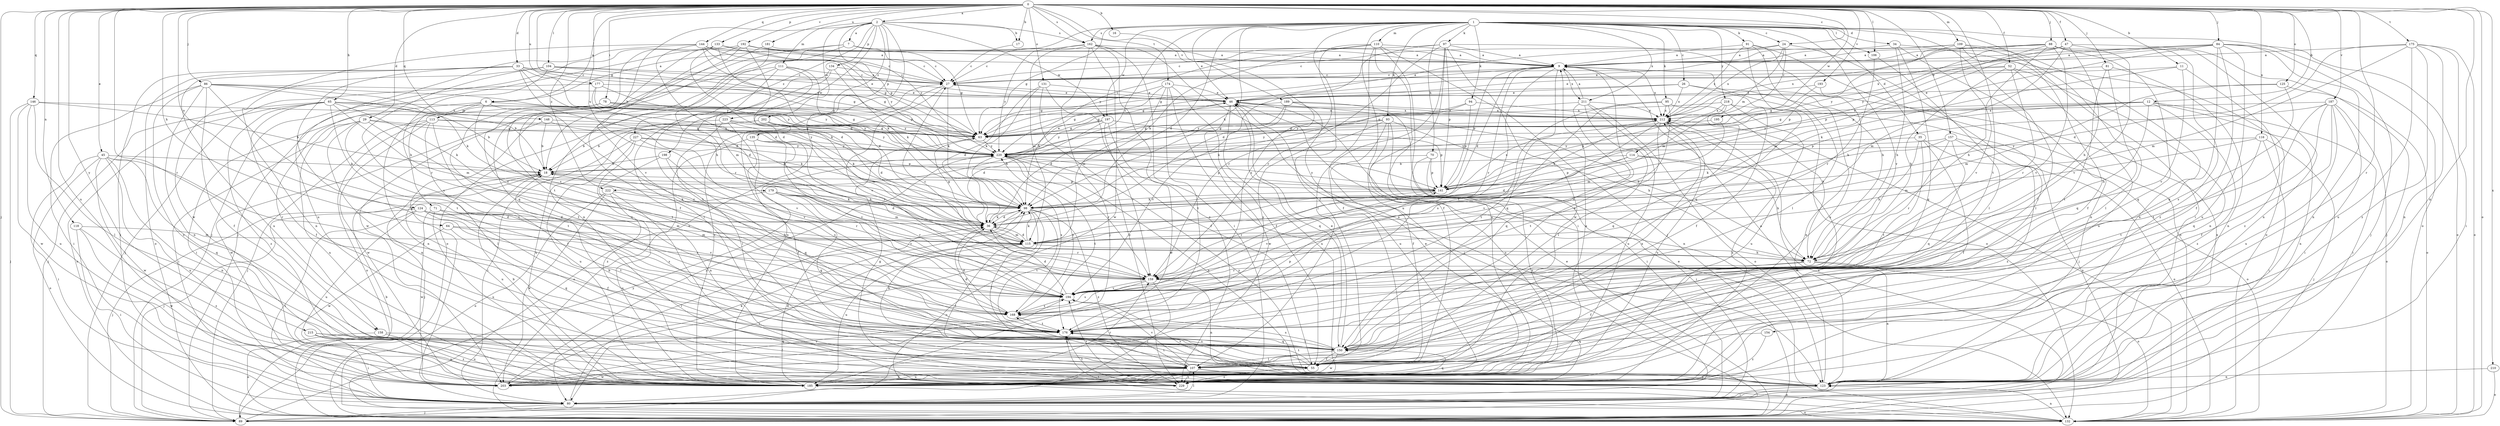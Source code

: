 strict digraph  {
0;
1;
2;
6;
7;
9;
11;
12;
16;
17;
18;
24;
26;
27;
29;
33;
34;
35;
36;
45;
46;
47;
52;
55;
63;
64;
65;
70;
71;
72;
78;
80;
81;
84;
86;
88;
89;
91;
93;
94;
95;
97;
98;
104;
106;
107;
109;
110;
111;
113;
114;
115;
116;
118;
123;
124;
125;
131;
132;
133;
134;
135;
141;
144;
146;
148;
150;
154;
157;
158;
159;
162;
168;
174;
175;
176;
177;
179;
181;
185;
187;
189;
192;
193;
194;
195;
197;
198;
202;
203;
210;
211;
212;
215;
218;
220;
222;
223;
227;
229;
0 -> 2  [label=a];
0 -> 6  [label=a];
0 -> 11  [label=b];
0 -> 12  [label=b];
0 -> 16  [label=b];
0 -> 17  [label=b];
0 -> 24  [label=c];
0 -> 29  [label=d];
0 -> 33  [label=d];
0 -> 45  [label=e];
0 -> 47  [label=f];
0 -> 52  [label=f];
0 -> 63  [label=g];
0 -> 64  [label=h];
0 -> 65  [label=h];
0 -> 78  [label=i];
0 -> 81  [label=j];
0 -> 84  [label=j];
0 -> 86  [label=j];
0 -> 88  [label=j];
0 -> 89  [label=j];
0 -> 104  [label=l];
0 -> 106  [label=l];
0 -> 109  [label=m];
0 -> 116  [label=n];
0 -> 118  [label=n];
0 -> 123  [label=n];
0 -> 124  [label=o];
0 -> 125  [label=o];
0 -> 131  [label=o];
0 -> 132  [label=o];
0 -> 133  [label=p];
0 -> 144  [label=q];
0 -> 146  [label=q];
0 -> 148  [label=q];
0 -> 154  [label=r];
0 -> 157  [label=r];
0 -> 158  [label=r];
0 -> 162  [label=s];
0 -> 174  [label=t];
0 -> 175  [label=t];
0 -> 176  [label=t];
0 -> 177  [label=u];
0 -> 179  [label=u];
0 -> 181  [label=u];
0 -> 185  [label=u];
0 -> 187  [label=v];
0 -> 189  [label=v];
0 -> 192  [label=v];
0 -> 193  [label=v];
0 -> 195  [label=w];
0 -> 210  [label=x];
0 -> 215  [label=y];
0 -> 222  [label=z];
1 -> 6  [label=a];
1 -> 24  [label=c];
1 -> 26  [label=c];
1 -> 34  [label=d];
1 -> 35  [label=d];
1 -> 36  [label=d];
1 -> 46  [label=e];
1 -> 55  [label=f];
1 -> 63  [label=g];
1 -> 70  [label=h];
1 -> 80  [label=i];
1 -> 91  [label=k];
1 -> 93  [label=k];
1 -> 94  [label=k];
1 -> 95  [label=k];
1 -> 97  [label=k];
1 -> 98  [label=k];
1 -> 106  [label=l];
1 -> 107  [label=l];
1 -> 110  [label=m];
1 -> 132  [label=o];
1 -> 162  [label=s];
1 -> 185  [label=u];
1 -> 194  [label=v];
1 -> 197  [label=w];
1 -> 211  [label=x];
1 -> 218  [label=y];
1 -> 222  [label=z];
2 -> 7  [label=a];
2 -> 17  [label=b];
2 -> 18  [label=b];
2 -> 111  [label=m];
2 -> 132  [label=o];
2 -> 134  [label=p];
2 -> 135  [label=p];
2 -> 162  [label=s];
2 -> 197  [label=w];
2 -> 198  [label=w];
2 -> 202  [label=w];
2 -> 220  [label=y];
2 -> 223  [label=z];
2 -> 227  [label=z];
6 -> 71  [label=h];
6 -> 113  [label=m];
6 -> 158  [label=r];
6 -> 176  [label=t];
6 -> 194  [label=v];
6 -> 220  [label=y];
7 -> 9  [label=a];
7 -> 27  [label=c];
7 -> 55  [label=f];
7 -> 63  [label=g];
7 -> 80  [label=i];
7 -> 123  [label=n];
9 -> 27  [label=c];
9 -> 36  [label=d];
9 -> 63  [label=g];
9 -> 132  [label=o];
9 -> 141  [label=p];
9 -> 150  [label=q];
9 -> 159  [label=r];
9 -> 176  [label=t];
9 -> 211  [label=x];
9 -> 212  [label=x];
11 -> 27  [label=c];
11 -> 98  [label=k];
11 -> 194  [label=v];
11 -> 229  [label=z];
12 -> 63  [label=g];
12 -> 72  [label=h];
12 -> 80  [label=i];
12 -> 123  [label=n];
12 -> 141  [label=p];
12 -> 212  [label=x];
12 -> 220  [label=y];
12 -> 229  [label=z];
16 -> 168  [label=s];
17 -> 27  [label=c];
18 -> 89  [label=j];
18 -> 141  [label=p];
18 -> 159  [label=r];
18 -> 185  [label=u];
24 -> 9  [label=a];
24 -> 46  [label=e];
24 -> 107  [label=l];
24 -> 114  [label=m];
24 -> 115  [label=m];
24 -> 212  [label=x];
26 -> 46  [label=e];
26 -> 55  [label=f];
26 -> 63  [label=g];
26 -> 123  [label=n];
26 -> 212  [label=x];
27 -> 46  [label=e];
27 -> 98  [label=k];
27 -> 185  [label=u];
27 -> 194  [label=v];
29 -> 63  [label=g];
29 -> 80  [label=i];
29 -> 98  [label=k];
29 -> 123  [label=n];
29 -> 168  [label=s];
29 -> 176  [label=t];
29 -> 185  [label=u];
33 -> 27  [label=c];
33 -> 36  [label=d];
33 -> 63  [label=g];
33 -> 80  [label=i];
33 -> 98  [label=k];
33 -> 132  [label=o];
33 -> 150  [label=q];
33 -> 185  [label=u];
33 -> 220  [label=y];
34 -> 9  [label=a];
34 -> 72  [label=h];
34 -> 123  [label=n];
34 -> 132  [label=o];
34 -> 150  [label=q];
35 -> 55  [label=f];
35 -> 72  [label=h];
35 -> 132  [label=o];
35 -> 176  [label=t];
35 -> 220  [label=y];
36 -> 63  [label=g];
36 -> 98  [label=k];
36 -> 115  [label=m];
36 -> 159  [label=r];
45 -> 18  [label=b];
45 -> 80  [label=i];
45 -> 123  [label=n];
45 -> 132  [label=o];
45 -> 150  [label=q];
45 -> 176  [label=t];
45 -> 185  [label=u];
45 -> 203  [label=w];
46 -> 27  [label=c];
46 -> 36  [label=d];
46 -> 72  [label=h];
46 -> 150  [label=q];
46 -> 185  [label=u];
46 -> 203  [label=w];
46 -> 212  [label=x];
47 -> 9  [label=a];
47 -> 46  [label=e];
47 -> 72  [label=h];
47 -> 89  [label=j];
47 -> 115  [label=m];
47 -> 194  [label=v];
47 -> 220  [label=y];
52 -> 27  [label=c];
52 -> 46  [label=e];
52 -> 72  [label=h];
52 -> 123  [label=n];
52 -> 159  [label=r];
52 -> 185  [label=u];
55 -> 98  [label=k];
55 -> 168  [label=s];
55 -> 176  [label=t];
55 -> 185  [label=u];
55 -> 229  [label=z];
63 -> 220  [label=y];
64 -> 115  [label=m];
64 -> 150  [label=q];
64 -> 159  [label=r];
64 -> 203  [label=w];
65 -> 18  [label=b];
65 -> 55  [label=f];
65 -> 89  [label=j];
65 -> 98  [label=k];
65 -> 115  [label=m];
65 -> 132  [label=o];
65 -> 176  [label=t];
65 -> 212  [label=x];
65 -> 220  [label=y];
65 -> 229  [label=z];
70 -> 18  [label=b];
70 -> 80  [label=i];
70 -> 141  [label=p];
70 -> 185  [label=u];
71 -> 36  [label=d];
71 -> 55  [label=f];
71 -> 115  [label=m];
71 -> 185  [label=u];
71 -> 203  [label=w];
72 -> 55  [label=f];
72 -> 123  [label=n];
72 -> 132  [label=o];
72 -> 159  [label=r];
78 -> 63  [label=g];
78 -> 80  [label=i];
78 -> 123  [label=n];
78 -> 176  [label=t];
78 -> 212  [label=x];
78 -> 220  [label=y];
80 -> 89  [label=j];
80 -> 98  [label=k];
80 -> 107  [label=l];
80 -> 132  [label=o];
81 -> 27  [label=c];
81 -> 123  [label=n];
81 -> 150  [label=q];
81 -> 176  [label=t];
84 -> 9  [label=a];
84 -> 55  [label=f];
84 -> 89  [label=j];
84 -> 115  [label=m];
84 -> 123  [label=n];
84 -> 132  [label=o];
84 -> 141  [label=p];
84 -> 150  [label=q];
84 -> 185  [label=u];
84 -> 212  [label=x];
86 -> 18  [label=b];
86 -> 46  [label=e];
86 -> 55  [label=f];
86 -> 80  [label=i];
86 -> 98  [label=k];
86 -> 123  [label=n];
86 -> 176  [label=t];
86 -> 220  [label=y];
86 -> 229  [label=z];
88 -> 9  [label=a];
88 -> 72  [label=h];
88 -> 123  [label=n];
88 -> 141  [label=p];
88 -> 150  [label=q];
88 -> 194  [label=v];
88 -> 212  [label=x];
88 -> 220  [label=y];
88 -> 229  [label=z];
89 -> 18  [label=b];
89 -> 46  [label=e];
89 -> 212  [label=x];
89 -> 220  [label=y];
91 -> 9  [label=a];
91 -> 107  [label=l];
91 -> 132  [label=o];
91 -> 150  [label=q];
91 -> 185  [label=u];
91 -> 212  [label=x];
93 -> 55  [label=f];
93 -> 63  [label=g];
93 -> 72  [label=h];
93 -> 80  [label=i];
93 -> 168  [label=s];
93 -> 185  [label=u];
93 -> 220  [label=y];
94 -> 63  [label=g];
94 -> 98  [label=k];
94 -> 141  [label=p];
94 -> 212  [label=x];
95 -> 72  [label=h];
95 -> 168  [label=s];
95 -> 176  [label=t];
95 -> 194  [label=v];
95 -> 212  [label=x];
97 -> 9  [label=a];
97 -> 27  [label=c];
97 -> 36  [label=d];
97 -> 55  [label=f];
97 -> 72  [label=h];
97 -> 107  [label=l];
97 -> 141  [label=p];
97 -> 159  [label=r];
97 -> 203  [label=w];
98 -> 36  [label=d];
98 -> 80  [label=i];
98 -> 107  [label=l];
98 -> 132  [label=o];
98 -> 176  [label=t];
98 -> 229  [label=z];
104 -> 27  [label=c];
104 -> 46  [label=e];
104 -> 63  [label=g];
104 -> 123  [label=n];
104 -> 159  [label=r];
104 -> 168  [label=s];
106 -> 107  [label=l];
106 -> 159  [label=r];
107 -> 18  [label=b];
107 -> 123  [label=n];
107 -> 132  [label=o];
107 -> 176  [label=t];
107 -> 185  [label=u];
107 -> 194  [label=v];
107 -> 203  [label=w];
107 -> 212  [label=x];
107 -> 229  [label=z];
109 -> 9  [label=a];
109 -> 27  [label=c];
109 -> 55  [label=f];
109 -> 107  [label=l];
109 -> 123  [label=n];
109 -> 141  [label=p];
109 -> 194  [label=v];
110 -> 9  [label=a];
110 -> 55  [label=f];
110 -> 80  [label=i];
110 -> 89  [label=j];
110 -> 98  [label=k];
110 -> 159  [label=r];
110 -> 185  [label=u];
110 -> 220  [label=y];
111 -> 27  [label=c];
111 -> 36  [label=d];
111 -> 115  [label=m];
111 -> 132  [label=o];
111 -> 159  [label=r];
111 -> 203  [label=w];
113 -> 55  [label=f];
113 -> 63  [label=g];
113 -> 89  [label=j];
113 -> 107  [label=l];
113 -> 132  [label=o];
113 -> 203  [label=w];
113 -> 220  [label=y];
114 -> 18  [label=b];
114 -> 36  [label=d];
114 -> 72  [label=h];
114 -> 141  [label=p];
114 -> 203  [label=w];
115 -> 36  [label=d];
115 -> 72  [label=h];
115 -> 80  [label=i];
115 -> 98  [label=k];
115 -> 107  [label=l];
115 -> 185  [label=u];
116 -> 80  [label=i];
116 -> 89  [label=j];
116 -> 115  [label=m];
116 -> 176  [label=t];
116 -> 220  [label=y];
118 -> 80  [label=i];
118 -> 115  [label=m];
118 -> 203  [label=w];
118 -> 229  [label=z];
123 -> 9  [label=a];
123 -> 80  [label=i];
123 -> 194  [label=v];
123 -> 220  [label=y];
124 -> 36  [label=d];
124 -> 80  [label=i];
124 -> 89  [label=j];
124 -> 168  [label=s];
124 -> 176  [label=t];
124 -> 185  [label=u];
124 -> 194  [label=v];
125 -> 46  [label=e];
125 -> 115  [label=m];
125 -> 132  [label=o];
125 -> 168  [label=s];
131 -> 36  [label=d];
131 -> 46  [label=e];
131 -> 55  [label=f];
131 -> 98  [label=k];
131 -> 229  [label=z];
132 -> 46  [label=e];
132 -> 123  [label=n];
132 -> 176  [label=t];
132 -> 212  [label=x];
133 -> 9  [label=a];
133 -> 36  [label=d];
133 -> 89  [label=j];
133 -> 98  [label=k];
133 -> 168  [label=s];
133 -> 176  [label=t];
133 -> 220  [label=y];
134 -> 27  [label=c];
134 -> 98  [label=k];
134 -> 107  [label=l];
134 -> 176  [label=t];
135 -> 55  [label=f];
135 -> 72  [label=h];
135 -> 132  [label=o];
135 -> 194  [label=v];
135 -> 220  [label=y];
141 -> 98  [label=k];
141 -> 159  [label=r];
141 -> 194  [label=v];
141 -> 212  [label=x];
141 -> 220  [label=y];
144 -> 9  [label=a];
144 -> 27  [label=c];
144 -> 36  [label=d];
144 -> 46  [label=e];
144 -> 63  [label=g];
144 -> 141  [label=p];
144 -> 185  [label=u];
144 -> 203  [label=w];
146 -> 18  [label=b];
146 -> 89  [label=j];
146 -> 107  [label=l];
146 -> 185  [label=u];
146 -> 203  [label=w];
146 -> 212  [label=x];
148 -> 18  [label=b];
148 -> 63  [label=g];
148 -> 98  [label=k];
148 -> 203  [label=w];
150 -> 9  [label=a];
150 -> 46  [label=e];
150 -> 55  [label=f];
150 -> 107  [label=l];
150 -> 168  [label=s];
150 -> 176  [label=t];
150 -> 203  [label=w];
154 -> 150  [label=q];
154 -> 229  [label=z];
157 -> 98  [label=k];
157 -> 132  [label=o];
157 -> 150  [label=q];
157 -> 159  [label=r];
157 -> 220  [label=y];
157 -> 229  [label=z];
158 -> 132  [label=o];
158 -> 150  [label=q];
158 -> 185  [label=u];
159 -> 27  [label=c];
159 -> 80  [label=i];
159 -> 123  [label=n];
159 -> 168  [label=s];
159 -> 194  [label=v];
162 -> 9  [label=a];
162 -> 27  [label=c];
162 -> 80  [label=i];
162 -> 89  [label=j];
162 -> 115  [label=m];
162 -> 123  [label=n];
162 -> 203  [label=w];
162 -> 220  [label=y];
162 -> 229  [label=z];
168 -> 36  [label=d];
168 -> 176  [label=t];
168 -> 220  [label=y];
174 -> 46  [label=e];
174 -> 55  [label=f];
174 -> 63  [label=g];
174 -> 89  [label=j];
174 -> 98  [label=k];
174 -> 115  [label=m];
174 -> 176  [label=t];
175 -> 9  [label=a];
175 -> 36  [label=d];
175 -> 80  [label=i];
175 -> 115  [label=m];
175 -> 123  [label=n];
175 -> 132  [label=o];
175 -> 185  [label=u];
175 -> 229  [label=z];
176 -> 36  [label=d];
176 -> 141  [label=p];
176 -> 150  [label=q];
177 -> 36  [label=d];
177 -> 46  [label=e];
177 -> 63  [label=g];
177 -> 89  [label=j];
177 -> 220  [label=y];
179 -> 36  [label=d];
179 -> 89  [label=j];
179 -> 98  [label=k];
179 -> 115  [label=m];
179 -> 150  [label=q];
179 -> 159  [label=r];
179 -> 194  [label=v];
181 -> 9  [label=a];
181 -> 72  [label=h];
181 -> 150  [label=q];
185 -> 18  [label=b];
185 -> 27  [label=c];
185 -> 36  [label=d];
185 -> 159  [label=r];
187 -> 55  [label=f];
187 -> 80  [label=i];
187 -> 98  [label=k];
187 -> 132  [label=o];
187 -> 150  [label=q];
187 -> 176  [label=t];
187 -> 185  [label=u];
187 -> 212  [label=x];
189 -> 63  [label=g];
189 -> 123  [label=n];
189 -> 185  [label=u];
189 -> 194  [label=v];
189 -> 212  [label=x];
189 -> 220  [label=y];
192 -> 9  [label=a];
192 -> 27  [label=c];
192 -> 36  [label=d];
192 -> 63  [label=g];
192 -> 89  [label=j];
192 -> 168  [label=s];
192 -> 194  [label=v];
193 -> 46  [label=e];
193 -> 63  [label=g];
193 -> 123  [label=n];
194 -> 18  [label=b];
194 -> 36  [label=d];
194 -> 168  [label=s];
195 -> 63  [label=g];
195 -> 115  [label=m];
197 -> 36  [label=d];
197 -> 63  [label=g];
197 -> 141  [label=p];
197 -> 159  [label=r];
197 -> 203  [label=w];
197 -> 220  [label=y];
198 -> 18  [label=b];
198 -> 123  [label=n];
198 -> 150  [label=q];
198 -> 168  [label=s];
202 -> 18  [label=b];
202 -> 36  [label=d];
202 -> 63  [label=g];
202 -> 185  [label=u];
202 -> 220  [label=y];
203 -> 9  [label=a];
203 -> 194  [label=v];
203 -> 220  [label=y];
210 -> 123  [label=n];
210 -> 132  [label=o];
211 -> 9  [label=a];
211 -> 107  [label=l];
211 -> 132  [label=o];
211 -> 150  [label=q];
211 -> 185  [label=u];
211 -> 212  [label=x];
211 -> 220  [label=y];
212 -> 63  [label=g];
212 -> 98  [label=k];
212 -> 176  [label=t];
212 -> 185  [label=u];
212 -> 194  [label=v];
215 -> 55  [label=f];
215 -> 80  [label=i];
215 -> 150  [label=q];
215 -> 185  [label=u];
215 -> 229  [label=z];
218 -> 63  [label=g];
218 -> 89  [label=j];
218 -> 141  [label=p];
218 -> 150  [label=q];
218 -> 185  [label=u];
218 -> 212  [label=x];
220 -> 18  [label=b];
220 -> 46  [label=e];
220 -> 123  [label=n];
220 -> 141  [label=p];
220 -> 159  [label=r];
220 -> 168  [label=s];
220 -> 176  [label=t];
222 -> 98  [label=k];
222 -> 132  [label=o];
222 -> 185  [label=u];
222 -> 203  [label=w];
222 -> 229  [label=z];
223 -> 18  [label=b];
223 -> 63  [label=g];
223 -> 107  [label=l];
223 -> 115  [label=m];
223 -> 159  [label=r];
223 -> 194  [label=v];
227 -> 80  [label=i];
227 -> 141  [label=p];
227 -> 185  [label=u];
227 -> 194  [label=v];
227 -> 220  [label=y];
227 -> 229  [label=z];
229 -> 46  [label=e];
229 -> 63  [label=g];
229 -> 150  [label=q];
229 -> 176  [label=t];
229 -> 194  [label=v];
229 -> 212  [label=x];
}
